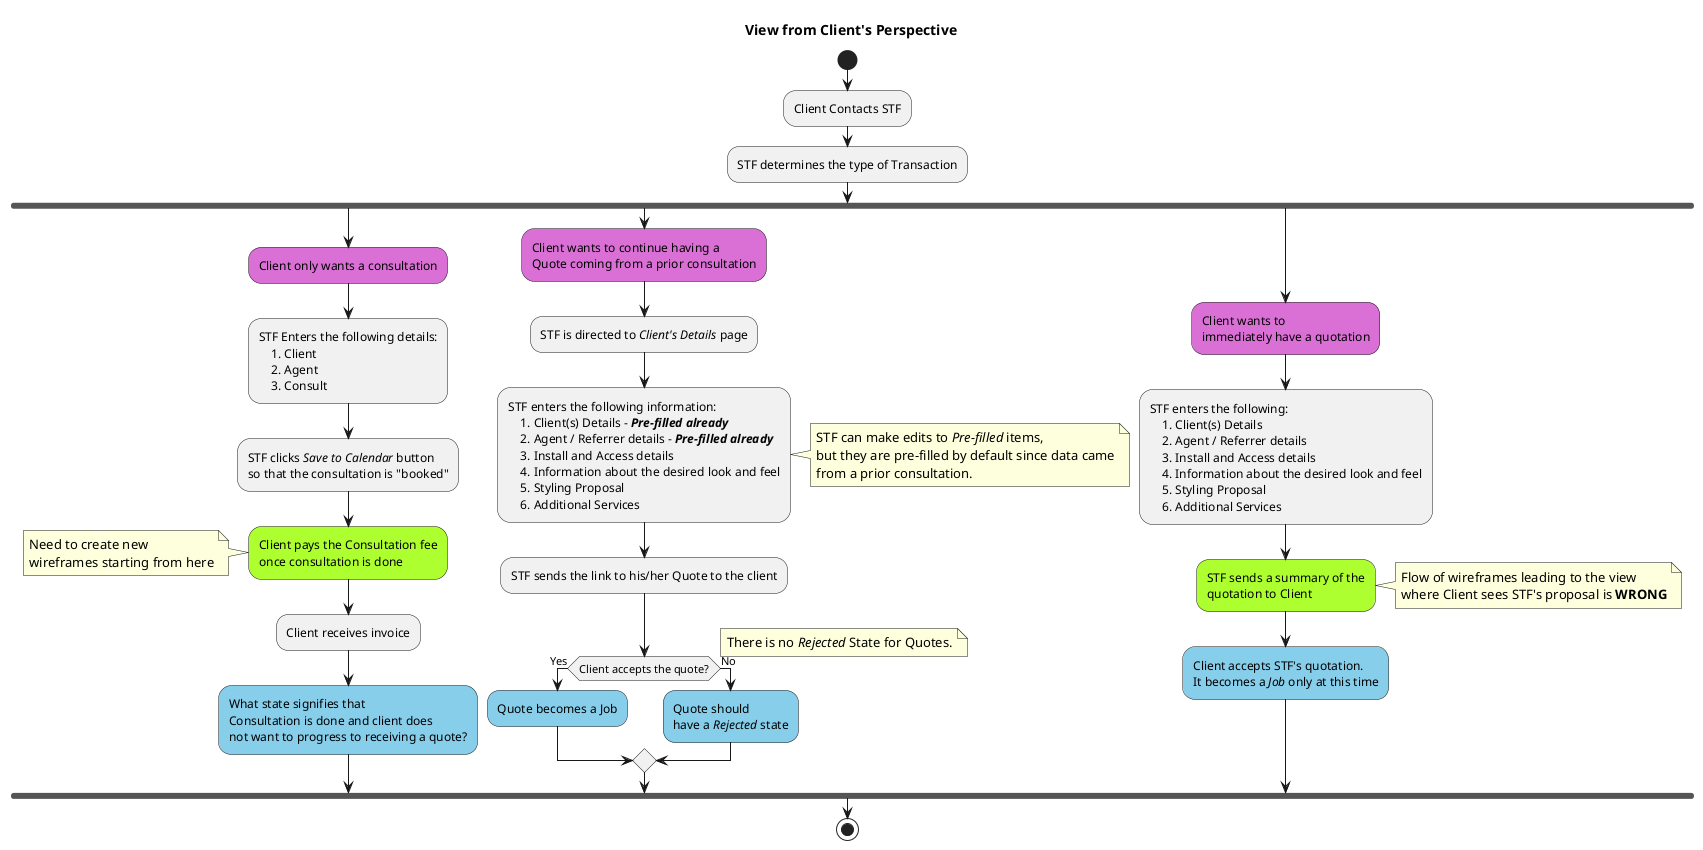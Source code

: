' Contains high-level flow frm Client's perspective
' NOTE:
' Client only sees the link to STF's proposal.
' He/she is not a user to the Novari system
' which we are making

@startuml
    title View from Client's Perspective
    start
    :Client Contacts STF;
    :STF determines the type of Transaction;

    fork
        #Orchid:Client only wants a consultation;
        :STF Enters the following details:
            1. Client
            2. Agent
            3. Consult;
        :STF clicks //Save to Calendar// button
        so that the consultation is "booked";
        
        #GreenYellow:Client pays the Consultation fee
        once consultation is done;

        note left
            Need to create new
            wireframes starting from here
        end note

        :Client receives invoice;
        #SkyBlue:What state signifies that
        Consultation is done and client does
        not want to progress to receiving a quote?;
    
    fork again
        #Orchid:Client wants to continue having a
        Quote coming from a prior consultation;

        :STF is directed to //Client's Details// page;
        :STF enters the following information:
            1. Client(s) Details - **//Pre-filled already//**
            2. Agent / Referrer details - **//Pre-filled already//**
            3. Install and Access details
            4. Information about the desired look and feel
            5. Styling Proposal
            6. Additional Services;

        note right
            STF can make edits to //Pre-filled// items,
            but they are pre-filled by default since data came
            from a prior consultation.
        end note

        :STF sends the link to his/her Quote to the client;

        if (Client accepts the quote?) then (Yes)
            #SkyBlue:Quote becomes a Job;
        else (No)
            #SkyBlue:Quote should
            have a //Rejected// state;
        endif

        note right
            There is no //Rejected// State for Quotes.
        end note
    fork again
        #Orchid:Client wants to
        immediately have a quotation;

        :STF enters the following:
            1. Client(s) Details
            2. Agent / Referrer details
            3. Install and Access details
            4. Information about the desired look and feel
            5. Styling Proposal
            6. Additional Services;

        #GreenYellow:STF sends a summary of the
        quotation to Client;

        note right
            Flow of wireframes leading to the view
            where Client sees STF's proposal is **WRONG**
        end note

        #SkyBlue:Client accepts STF's quotation.
        It becomes a //Job// only at this time;
    end fork

    stop
@enduml